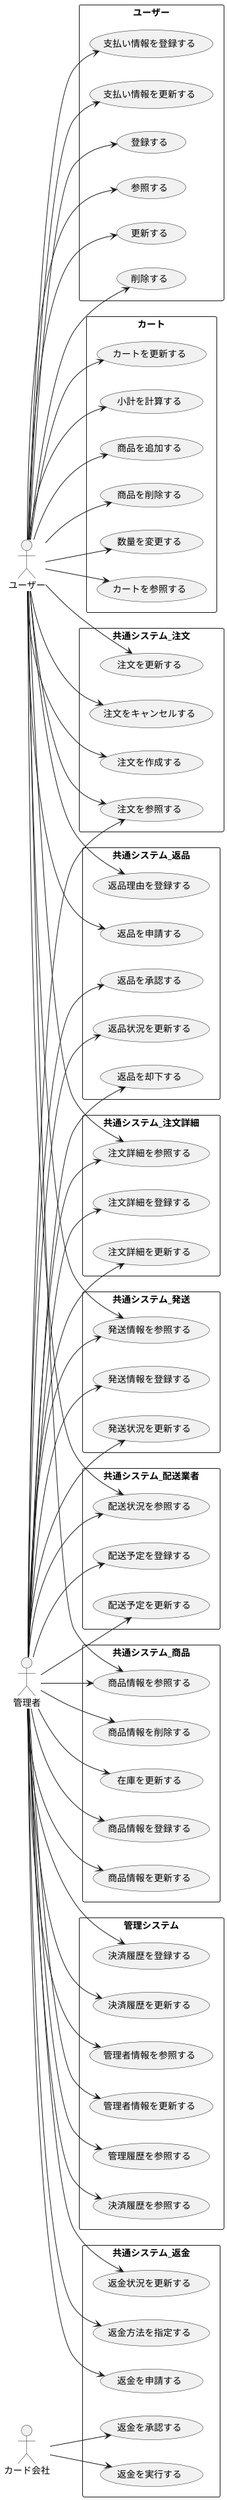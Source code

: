 @startuml 
left to right direction
actor ユーザー as U1
actor 管理者 as Admin
actor カード会社 as CardCom

rectangle ユーザー {
  usecase "登録する" as UC1
  usecase "参照する" as UC2
  usecase "更新する" as UC3
  usecase "削除する" as UC4
  usecase "支払い情報を登録する" as UC5
  usecase "支払い情報を更新する" as UC6
}

rectangle カート {
  usecase "商品を追加する" as UC7
  usecase "商品を削除する" as UC8
  usecase "数量を変更する" as UC9
  usecase "カートを参照する" as UC10
  usecase "カートを更新する" as UC55
  usecase "小計を計算する" as UC11
} 

U1 --> UC1
U1 --> UC2
U1 --> UC3
U1 --> UC4
U1 --> UC5
U1 --> UC6
U1 --> UC7
U1 --> UC8
U1 --> UC9
U1 --> UC10
U1 --> UC11
U1 --> UC55

rectangle 管理システム {
 usecase "管理者情報を参照する" as UC17
 usecase "管理者情報を更新する" as UC18
 usecase "管理履歴を参照する" as UC19
 usecase "決済履歴を参照する" as UC20
 usecase "決済履歴を登録する" as UC21
 usecase "決済履歴を更新する" as UC22
}

Admin --> UC17
Admin --> UC18
Admin --> UC19
Admin --> UC20
Admin --> UC21
Admin --> UC22



rectangle 共通システム_商品 {
    usecase "商品情報を参照する" as UC23
    usecase "商品情報を登録する" as UC24
    usecase "商品情報を更新する" as UC25
    usecase "商品情報を削除する" as UC26
    usecase "在庫を更新する" as UC27
}

U1 --> UC23

Admin --> UC23
Admin --> UC24
Admin --> UC25
Admin --> UC26
Admin --> UC27

rectangle 共通システム_注文 {
    usecase "注文を作成する" as UC28
    usecase "注文を参照する" as UC29
    usecase "注文を更新する" as UC30
    usecase "注文をキャンセルする" as UC31
}

U1 --> UC28
U1 --> UC29
U1 --> UC30
U1 --> UC31

Admin --> UC29

rectangle 共通システム_注文詳細 {
    usecase "注文詳細を参照する" as UC36
    usecase "注文詳細を登録する" as UC37
    usecase "注文詳細を更新する" as UC38
}

U1 --> UC36

Admin --> UC36
Admin --> UC37
Admin --> UC38

rectangle 共通システム_発送 {
    usecase "発送情報を登録する" as UC39
    usecase "発送情報を参照する" as UC40
    usecase "発送状況を更新する" as UC41
}

U1 --> UC40

Admin --> UC39
Admin --> UC40
Admin --> UC41

rectangle 共通システム_配送業者 {
    usecase "配送状況を参照する" as UC42
    usecase "配送予定を登録する" as UC43
    usecase "配送予定を更新する" as UC44
}

U1 --> UC42

Admin --> UC42
Admin --> UC43
Admin --> UC44

rectangle 共通システム_返品 {
    usecase "返品を申請する" as UC45
    usecase "返品状況を更新する" as UC46
    usecase "返品理由を登録する" as UC47
    usecase "返品を承認する" as UC48
    usecase "返品を却下する" as UC49
}

U1 --> UC45
U1 --> UC47

Admin --> UC46
Admin --> UC48
Admin --> UC49



rectangle 共通システム_返金 {
    usecase "返金を申請する" as UC50
    usecase "返金状況を更新する" as UC51
    usecase "返金を承認する" as UC52
    usecase "返金を実行する" as UC53
    usecase "返金方法を指定する" as UC54
}

Admin --> UC50
Admin --> UC51
Admin --> UC54

CardCom --> UC52
CardCom --> UC53

@enduml